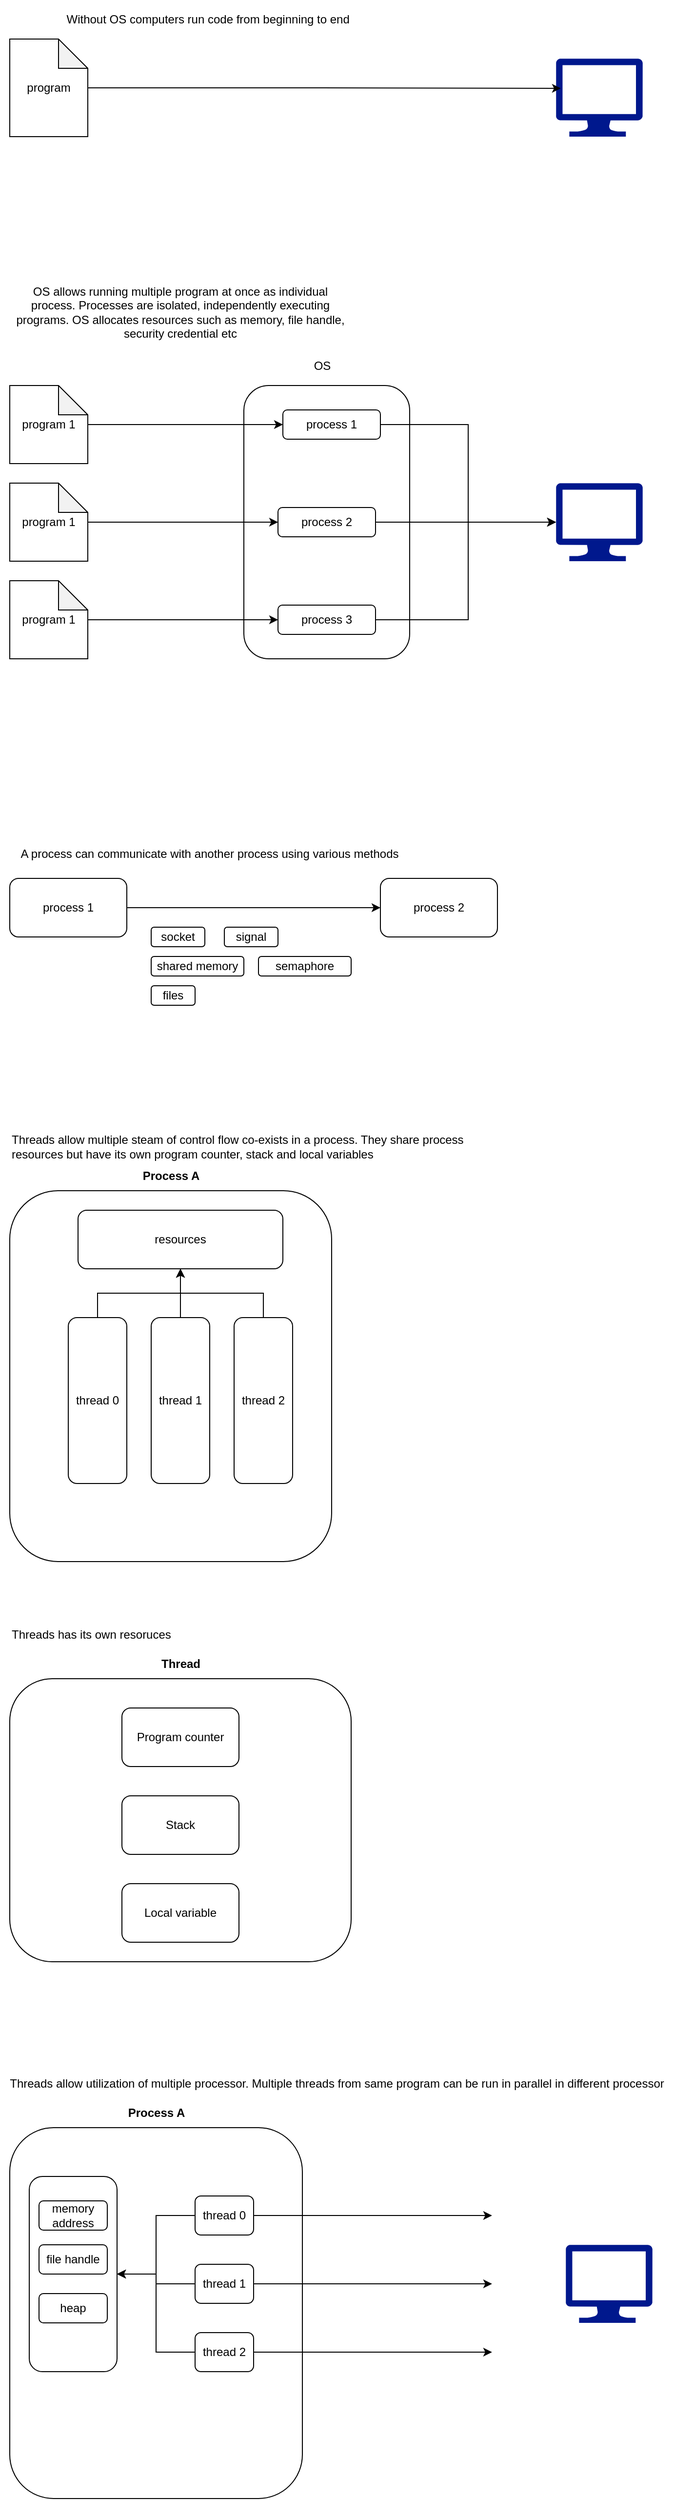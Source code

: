 <mxfile version="21.0.6" type="github">
  <diagram name="Page-1" id="zzJige97TeMY7KXkQtBV">
    <mxGraphModel dx="1230" dy="1107" grid="1" gridSize="10" guides="1" tooltips="1" connect="1" arrows="1" fold="1" page="1" pageScale="1" pageWidth="850" pageHeight="1100" math="0" shadow="0">
      <root>
        <mxCell id="0" />
        <mxCell id="1" parent="0" />
        <mxCell id="JkH7i1ufDesfbqQWiOq2-1" value="" style="sketch=0;aspect=fixed;pointerEvents=1;shadow=0;dashed=0;html=1;strokeColor=none;labelPosition=center;verticalLabelPosition=bottom;verticalAlign=top;align=center;fillColor=#00188D;shape=mxgraph.azure.computer" parent="1" vertex="1">
          <mxGeometry x="680" y="110" width="88.89" height="80" as="geometry" />
        </mxCell>
        <mxCell id="JkH7i1ufDesfbqQWiOq2-3" style="edgeStyle=orthogonalEdgeStyle;rounded=0;orthogonalLoop=1;jettySize=auto;html=1;entryX=0.056;entryY=0.381;entryDx=0;entryDy=0;entryPerimeter=0;" parent="1" source="JkH7i1ufDesfbqQWiOq2-2" target="JkH7i1ufDesfbqQWiOq2-1" edge="1">
          <mxGeometry relative="1" as="geometry" />
        </mxCell>
        <mxCell id="JkH7i1ufDesfbqQWiOq2-2" value="program" style="shape=note;whiteSpace=wrap;html=1;backgroundOutline=1;darkOpacity=0.05;" parent="1" vertex="1">
          <mxGeometry x="120" y="90" width="80" height="100" as="geometry" />
        </mxCell>
        <mxCell id="JkH7i1ufDesfbqQWiOq2-5" value="Without OS computers run code from beginning to end&amp;nbsp; " style="text;html=1;strokeColor=none;fillColor=none;align=center;verticalAlign=middle;whiteSpace=wrap;rounded=0;" parent="1" vertex="1">
          <mxGeometry x="150" y="50" width="350" height="40" as="geometry" />
        </mxCell>
        <mxCell id="JkH7i1ufDesfbqQWiOq2-33" value="" style="group" parent="1" vertex="1" connectable="0">
          <mxGeometry x="120" y="910" width="500" height="170" as="geometry" />
        </mxCell>
        <mxCell id="JkH7i1ufDesfbqQWiOq2-23" value="process 1" style="rounded=1;whiteSpace=wrap;html=1;" parent="JkH7i1ufDesfbqQWiOq2-33" vertex="1">
          <mxGeometry y="40" width="120" height="60" as="geometry" />
        </mxCell>
        <mxCell id="JkH7i1ufDesfbqQWiOq2-25" value="process 2" style="rounded=1;whiteSpace=wrap;html=1;" parent="JkH7i1ufDesfbqQWiOq2-33" vertex="1">
          <mxGeometry x="380" y="40" width="120" height="60" as="geometry" />
        </mxCell>
        <mxCell id="JkH7i1ufDesfbqQWiOq2-26" style="edgeStyle=orthogonalEdgeStyle;rounded=0;orthogonalLoop=1;jettySize=auto;html=1;entryX=0;entryY=0.5;entryDx=0;entryDy=0;" parent="JkH7i1ufDesfbqQWiOq2-33" source="JkH7i1ufDesfbqQWiOq2-23" target="JkH7i1ufDesfbqQWiOq2-25" edge="1">
          <mxGeometry relative="1" as="geometry" />
        </mxCell>
        <mxCell id="JkH7i1ufDesfbqQWiOq2-27" value="socket" style="rounded=1;whiteSpace=wrap;html=1;" parent="JkH7i1ufDesfbqQWiOq2-33" vertex="1">
          <mxGeometry x="145" y="90" width="55" height="20" as="geometry" />
        </mxCell>
        <mxCell id="JkH7i1ufDesfbqQWiOq2-28" value="signal" style="rounded=1;whiteSpace=wrap;html=1;" parent="JkH7i1ufDesfbqQWiOq2-33" vertex="1">
          <mxGeometry x="220" y="90" width="55" height="20" as="geometry" />
        </mxCell>
        <mxCell id="JkH7i1ufDesfbqQWiOq2-29" value="shared memory" style="rounded=1;whiteSpace=wrap;html=1;" parent="JkH7i1ufDesfbqQWiOq2-33" vertex="1">
          <mxGeometry x="145" y="120" width="95" height="20" as="geometry" />
        </mxCell>
        <mxCell id="JkH7i1ufDesfbqQWiOq2-30" value="semaphore" style="rounded=1;whiteSpace=wrap;html=1;" parent="JkH7i1ufDesfbqQWiOq2-33" vertex="1">
          <mxGeometry x="255" y="120" width="95" height="20" as="geometry" />
        </mxCell>
        <mxCell id="JkH7i1ufDesfbqQWiOq2-31" value="files" style="rounded=1;whiteSpace=wrap;html=1;" parent="JkH7i1ufDesfbqQWiOq2-33" vertex="1">
          <mxGeometry x="145" y="150" width="45" height="20" as="geometry" />
        </mxCell>
        <mxCell id="JkH7i1ufDesfbqQWiOq2-32" value="A process can communicate with another process using various methods" style="text;html=1;strokeColor=none;fillColor=none;align=center;verticalAlign=middle;whiteSpace=wrap;rounded=0;" parent="JkH7i1ufDesfbqQWiOq2-33" vertex="1">
          <mxGeometry width="410" height="30" as="geometry" />
        </mxCell>
        <mxCell id="V-LQptZzLtnRlGMCpA8p-10" value="" style="group" vertex="1" connectable="0" parent="1">
          <mxGeometry x="120" y="330" width="648.89" height="395" as="geometry" />
        </mxCell>
        <mxCell id="JkH7i1ufDesfbqQWiOq2-22" value="OS allows running multiple program at once as individual process. Processes are isolated, independently executing programs. OS allocates resources such as memory, file handle, security credential etc" style="text;html=1;strokeColor=none;fillColor=none;align=center;verticalAlign=middle;whiteSpace=wrap;rounded=0;" parent="V-LQptZzLtnRlGMCpA8p-10" vertex="1">
          <mxGeometry width="350" height="80" as="geometry" />
        </mxCell>
        <mxCell id="JkH7i1ufDesfbqQWiOq2-12" value="" style="rounded=1;whiteSpace=wrap;html=1;align=left;" parent="V-LQptZzLtnRlGMCpA8p-10" vertex="1">
          <mxGeometry x="240" y="115" width="170" height="280" as="geometry" />
        </mxCell>
        <mxCell id="JkH7i1ufDesfbqQWiOq2-6" value="" style="sketch=0;aspect=fixed;pointerEvents=1;shadow=0;dashed=0;html=1;strokeColor=none;labelPosition=center;verticalLabelPosition=bottom;verticalAlign=top;align=center;fillColor=#00188D;shape=mxgraph.azure.computer" parent="V-LQptZzLtnRlGMCpA8p-10" vertex="1">
          <mxGeometry x="560" y="215" width="88.89" height="80" as="geometry" />
        </mxCell>
        <mxCell id="JkH7i1ufDesfbqQWiOq2-20" style="edgeStyle=orthogonalEdgeStyle;rounded=0;orthogonalLoop=1;jettySize=auto;html=1;exitX=1;exitY=0.5;exitDx=0;exitDy=0;entryX=0;entryY=0.5;entryDx=0;entryDy=0;entryPerimeter=0;" parent="V-LQptZzLtnRlGMCpA8p-10" source="JkH7i1ufDesfbqQWiOq2-13" target="JkH7i1ufDesfbqQWiOq2-6" edge="1">
          <mxGeometry relative="1" as="geometry">
            <Array as="points">
              <mxPoint x="470" y="155" />
              <mxPoint x="470" y="255" />
            </Array>
          </mxGeometry>
        </mxCell>
        <mxCell id="JkH7i1ufDesfbqQWiOq2-8" value="program 1" style="shape=note;whiteSpace=wrap;html=1;backgroundOutline=1;darkOpacity=0.05;" parent="V-LQptZzLtnRlGMCpA8p-10" vertex="1">
          <mxGeometry y="115" width="80" height="80" as="geometry" />
        </mxCell>
        <mxCell id="JkH7i1ufDesfbqQWiOq2-17" style="edgeStyle=orthogonalEdgeStyle;rounded=0;orthogonalLoop=1;jettySize=auto;html=1;entryX=0;entryY=0.5;entryDx=0;entryDy=0;" parent="V-LQptZzLtnRlGMCpA8p-10" source="JkH7i1ufDesfbqQWiOq2-8" target="JkH7i1ufDesfbqQWiOq2-13" edge="1">
          <mxGeometry relative="1" as="geometry" />
        </mxCell>
        <mxCell id="JkH7i1ufDesfbqQWiOq2-10" value="program 1" style="shape=note;whiteSpace=wrap;html=1;backgroundOutline=1;darkOpacity=0.05;" parent="V-LQptZzLtnRlGMCpA8p-10" vertex="1">
          <mxGeometry y="215" width="80" height="80" as="geometry" />
        </mxCell>
        <mxCell id="JkH7i1ufDesfbqQWiOq2-11" value="program 1" style="shape=note;whiteSpace=wrap;html=1;backgroundOutline=1;darkOpacity=0.05;" parent="V-LQptZzLtnRlGMCpA8p-10" vertex="1">
          <mxGeometry y="315" width="80" height="80" as="geometry" />
        </mxCell>
        <mxCell id="JkH7i1ufDesfbqQWiOq2-13" value="process 1" style="rounded=1;whiteSpace=wrap;html=1;" parent="V-LQptZzLtnRlGMCpA8p-10" vertex="1">
          <mxGeometry x="280" y="140" width="100" height="30" as="geometry" />
        </mxCell>
        <mxCell id="V-LQptZzLtnRlGMCpA8p-8" style="edgeStyle=orthogonalEdgeStyle;rounded=0;orthogonalLoop=1;jettySize=auto;html=1;entryX=0;entryY=0.5;entryDx=0;entryDy=0;entryPerimeter=0;" edge="1" parent="V-LQptZzLtnRlGMCpA8p-10" source="JkH7i1ufDesfbqQWiOq2-14" target="JkH7i1ufDesfbqQWiOq2-6">
          <mxGeometry relative="1" as="geometry" />
        </mxCell>
        <mxCell id="JkH7i1ufDesfbqQWiOq2-14" value="process 2" style="rounded=1;whiteSpace=wrap;html=1;" parent="V-LQptZzLtnRlGMCpA8p-10" vertex="1">
          <mxGeometry x="275" y="240" width="100" height="30" as="geometry" />
        </mxCell>
        <mxCell id="JkH7i1ufDesfbqQWiOq2-18" style="edgeStyle=orthogonalEdgeStyle;rounded=0;orthogonalLoop=1;jettySize=auto;html=1;" parent="V-LQptZzLtnRlGMCpA8p-10" source="JkH7i1ufDesfbqQWiOq2-10" target="JkH7i1ufDesfbqQWiOq2-14" edge="1">
          <mxGeometry relative="1" as="geometry" />
        </mxCell>
        <mxCell id="V-LQptZzLtnRlGMCpA8p-9" style="edgeStyle=orthogonalEdgeStyle;rounded=0;orthogonalLoop=1;jettySize=auto;html=1;entryX=0;entryY=0.5;entryDx=0;entryDy=0;entryPerimeter=0;" edge="1" parent="V-LQptZzLtnRlGMCpA8p-10" source="JkH7i1ufDesfbqQWiOq2-15" target="JkH7i1ufDesfbqQWiOq2-6">
          <mxGeometry relative="1" as="geometry">
            <Array as="points">
              <mxPoint x="470" y="355" />
              <mxPoint x="470" y="255" />
            </Array>
          </mxGeometry>
        </mxCell>
        <mxCell id="JkH7i1ufDesfbqQWiOq2-15" value="process 3" style="rounded=1;whiteSpace=wrap;html=1;" parent="V-LQptZzLtnRlGMCpA8p-10" vertex="1">
          <mxGeometry x="275" y="340" width="100" height="30" as="geometry" />
        </mxCell>
        <mxCell id="JkH7i1ufDesfbqQWiOq2-19" style="edgeStyle=orthogonalEdgeStyle;rounded=0;orthogonalLoop=1;jettySize=auto;html=1;entryX=0;entryY=0.5;entryDx=0;entryDy=0;" parent="V-LQptZzLtnRlGMCpA8p-10" source="JkH7i1ufDesfbqQWiOq2-11" target="JkH7i1ufDesfbqQWiOq2-15" edge="1">
          <mxGeometry relative="1" as="geometry" />
        </mxCell>
        <mxCell id="JkH7i1ufDesfbqQWiOq2-16" value="OS" style="text;html=1;align=center;verticalAlign=middle;resizable=0;points=[];autosize=1;strokeColor=none;fillColor=none;" parent="V-LQptZzLtnRlGMCpA8p-10" vertex="1">
          <mxGeometry x="300" y="80" width="40" height="30" as="geometry" />
        </mxCell>
        <mxCell id="V-LQptZzLtnRlGMCpA8p-16" value="" style="group" vertex="1" connectable="0" parent="1">
          <mxGeometry x="120" y="1210" width="500" height="440" as="geometry" />
        </mxCell>
        <mxCell id="V-LQptZzLtnRlGMCpA8p-1" value="" style="rounded=1;whiteSpace=wrap;html=1;" vertex="1" parent="V-LQptZzLtnRlGMCpA8p-16">
          <mxGeometry y="60" width="330" height="380" as="geometry" />
        </mxCell>
        <mxCell id="V-LQptZzLtnRlGMCpA8p-2" value="thread 0" style="rounded=1;whiteSpace=wrap;html=1;" vertex="1" parent="V-LQptZzLtnRlGMCpA8p-16">
          <mxGeometry x="60" y="190" width="60" height="170" as="geometry" />
        </mxCell>
        <mxCell id="V-LQptZzLtnRlGMCpA8p-5" value="thread 1" style="rounded=1;whiteSpace=wrap;html=1;" vertex="1" parent="V-LQptZzLtnRlGMCpA8p-16">
          <mxGeometry x="145" y="190" width="60" height="170" as="geometry" />
        </mxCell>
        <mxCell id="V-LQptZzLtnRlGMCpA8p-6" value="thread 2" style="rounded=1;whiteSpace=wrap;html=1;" vertex="1" parent="V-LQptZzLtnRlGMCpA8p-16">
          <mxGeometry x="230" y="190" width="60" height="170" as="geometry" />
        </mxCell>
        <mxCell id="V-LQptZzLtnRlGMCpA8p-7" value="&lt;b&gt;Process A&lt;/b&gt;" style="text;html=1;align=center;verticalAlign=middle;resizable=0;points=[];autosize=1;strokeColor=none;fillColor=none;" vertex="1" parent="V-LQptZzLtnRlGMCpA8p-16">
          <mxGeometry x="125" y="30" width="80" height="30" as="geometry" />
        </mxCell>
        <mxCell id="V-LQptZzLtnRlGMCpA8p-11" value="resources" style="rounded=1;whiteSpace=wrap;html=1;" vertex="1" parent="V-LQptZzLtnRlGMCpA8p-16">
          <mxGeometry x="70" y="80" width="210" height="60" as="geometry" />
        </mxCell>
        <mxCell id="V-LQptZzLtnRlGMCpA8p-12" style="edgeStyle=orthogonalEdgeStyle;rounded=0;orthogonalLoop=1;jettySize=auto;html=1;" edge="1" parent="V-LQptZzLtnRlGMCpA8p-16" source="V-LQptZzLtnRlGMCpA8p-2" target="V-LQptZzLtnRlGMCpA8p-11">
          <mxGeometry relative="1" as="geometry" />
        </mxCell>
        <mxCell id="V-LQptZzLtnRlGMCpA8p-13" style="edgeStyle=orthogonalEdgeStyle;rounded=0;orthogonalLoop=1;jettySize=auto;html=1;entryX=0.5;entryY=1;entryDx=0;entryDy=0;" edge="1" parent="V-LQptZzLtnRlGMCpA8p-16" source="V-LQptZzLtnRlGMCpA8p-5" target="V-LQptZzLtnRlGMCpA8p-11">
          <mxGeometry relative="1" as="geometry" />
        </mxCell>
        <mxCell id="V-LQptZzLtnRlGMCpA8p-14" style="edgeStyle=orthogonalEdgeStyle;rounded=0;orthogonalLoop=1;jettySize=auto;html=1;" edge="1" parent="V-LQptZzLtnRlGMCpA8p-16" source="V-LQptZzLtnRlGMCpA8p-6" target="V-LQptZzLtnRlGMCpA8p-11">
          <mxGeometry relative="1" as="geometry" />
        </mxCell>
        <mxCell id="V-LQptZzLtnRlGMCpA8p-15" value="Threads allow multiple steam of control flow co-exists in a process. They share process resources but have its own program counter, stack and local variables" style="text;html=1;strokeColor=none;fillColor=none;align=left;verticalAlign=middle;whiteSpace=wrap;rounded=0;" vertex="1" parent="V-LQptZzLtnRlGMCpA8p-16">
          <mxGeometry width="500" height="30" as="geometry" />
        </mxCell>
        <mxCell id="V-LQptZzLtnRlGMCpA8p-48" value="" style="group" vertex="1" connectable="0" parent="1">
          <mxGeometry x="120" y="1710" width="350" height="350" as="geometry" />
        </mxCell>
        <mxCell id="V-LQptZzLtnRlGMCpA8p-17" value="" style="rounded=1;whiteSpace=wrap;html=1;" vertex="1" parent="V-LQptZzLtnRlGMCpA8p-48">
          <mxGeometry y="60" width="350" height="290" as="geometry" />
        </mxCell>
        <mxCell id="V-LQptZzLtnRlGMCpA8p-18" value="Program counter" style="rounded=1;whiteSpace=wrap;html=1;" vertex="1" parent="V-LQptZzLtnRlGMCpA8p-48">
          <mxGeometry x="115" y="90" width="120" height="60" as="geometry" />
        </mxCell>
        <mxCell id="V-LQptZzLtnRlGMCpA8p-20" value="Stack" style="rounded=1;whiteSpace=wrap;html=1;" vertex="1" parent="V-LQptZzLtnRlGMCpA8p-48">
          <mxGeometry x="115" y="180" width="120" height="60" as="geometry" />
        </mxCell>
        <mxCell id="V-LQptZzLtnRlGMCpA8p-21" value="Local variable" style="rounded=1;whiteSpace=wrap;html=1;" vertex="1" parent="V-LQptZzLtnRlGMCpA8p-48">
          <mxGeometry x="115" y="270" width="120" height="60" as="geometry" />
        </mxCell>
        <mxCell id="V-LQptZzLtnRlGMCpA8p-22" value="&lt;b&gt;Thread&lt;/b&gt;" style="text;html=1;align=center;verticalAlign=middle;resizable=0;points=[];autosize=1;strokeColor=none;fillColor=none;" vertex="1" parent="V-LQptZzLtnRlGMCpA8p-48">
          <mxGeometry x="145" y="30" width="60" height="30" as="geometry" />
        </mxCell>
        <mxCell id="V-LQptZzLtnRlGMCpA8p-47" value="Threads has its own resoruces" style="text;html=1;strokeColor=none;fillColor=none;align=left;verticalAlign=middle;whiteSpace=wrap;rounded=0;" vertex="1" parent="V-LQptZzLtnRlGMCpA8p-48">
          <mxGeometry width="295" height="30" as="geometry" />
        </mxCell>
        <mxCell id="V-LQptZzLtnRlGMCpA8p-50" value="" style="group" vertex="1" connectable="0" parent="1">
          <mxGeometry x="110" y="2180" width="690" height="430" as="geometry" />
        </mxCell>
        <mxCell id="V-LQptZzLtnRlGMCpA8p-23" value="" style="rounded=1;whiteSpace=wrap;html=1;" vertex="1" parent="V-LQptZzLtnRlGMCpA8p-50">
          <mxGeometry x="10" y="50" width="300" height="380" as="geometry" />
        </mxCell>
        <mxCell id="V-LQptZzLtnRlGMCpA8p-24" value="thread 0" style="rounded=1;whiteSpace=wrap;html=1;" vertex="1" parent="V-LQptZzLtnRlGMCpA8p-50">
          <mxGeometry x="200" y="120" width="60" height="40" as="geometry" />
        </mxCell>
        <mxCell id="V-LQptZzLtnRlGMCpA8p-25" value="thread 1" style="rounded=1;whiteSpace=wrap;html=1;" vertex="1" parent="V-LQptZzLtnRlGMCpA8p-50">
          <mxGeometry x="200" y="190" width="60" height="40" as="geometry" />
        </mxCell>
        <mxCell id="V-LQptZzLtnRlGMCpA8p-26" value="thread 2" style="rounded=1;whiteSpace=wrap;html=1;" vertex="1" parent="V-LQptZzLtnRlGMCpA8p-50">
          <mxGeometry x="200" y="260" width="60" height="40" as="geometry" />
        </mxCell>
        <mxCell id="V-LQptZzLtnRlGMCpA8p-27" value="" style="rounded=1;whiteSpace=wrap;html=1;" vertex="1" parent="V-LQptZzLtnRlGMCpA8p-50">
          <mxGeometry x="30" y="100" width="90" height="200" as="geometry" />
        </mxCell>
        <mxCell id="V-LQptZzLtnRlGMCpA8p-42" style="edgeStyle=orthogonalEdgeStyle;rounded=0;orthogonalLoop=1;jettySize=auto;html=1;" edge="1" parent="V-LQptZzLtnRlGMCpA8p-50" source="V-LQptZzLtnRlGMCpA8p-25" target="V-LQptZzLtnRlGMCpA8p-27">
          <mxGeometry relative="1" as="geometry" />
        </mxCell>
        <mxCell id="V-LQptZzLtnRlGMCpA8p-43" style="edgeStyle=orthogonalEdgeStyle;rounded=0;orthogonalLoop=1;jettySize=auto;html=1;entryX=1;entryY=0.5;entryDx=0;entryDy=0;" edge="1" parent="V-LQptZzLtnRlGMCpA8p-50" source="V-LQptZzLtnRlGMCpA8p-26" target="V-LQptZzLtnRlGMCpA8p-27">
          <mxGeometry relative="1" as="geometry" />
        </mxCell>
        <mxCell id="V-LQptZzLtnRlGMCpA8p-28" style="edgeStyle=orthogonalEdgeStyle;rounded=0;orthogonalLoop=1;jettySize=auto;html=1;" edge="1" parent="V-LQptZzLtnRlGMCpA8p-50" source="V-LQptZzLtnRlGMCpA8p-24" target="V-LQptZzLtnRlGMCpA8p-27">
          <mxGeometry relative="1" as="geometry" />
        </mxCell>
        <mxCell id="V-LQptZzLtnRlGMCpA8p-31" value="" style="sketch=0;aspect=fixed;pointerEvents=1;shadow=0;dashed=0;html=1;strokeColor=none;labelPosition=center;verticalLabelPosition=bottom;verticalAlign=top;align=center;fillColor=#00188D;shape=mxgraph.azure.computer" vertex="1" parent="V-LQptZzLtnRlGMCpA8p-50">
          <mxGeometry x="580" y="170" width="88.89" height="80" as="geometry" />
        </mxCell>
        <mxCell id="V-LQptZzLtnRlGMCpA8p-34" value="&lt;b&gt;Process A&lt;/b&gt;" style="text;html=1;align=center;verticalAlign=middle;resizable=0;points=[];autosize=1;strokeColor=none;fillColor=none;" vertex="1" parent="V-LQptZzLtnRlGMCpA8p-50">
          <mxGeometry x="120" y="20" width="80" height="30" as="geometry" />
        </mxCell>
        <mxCell id="V-LQptZzLtnRlGMCpA8p-38" value="" style="shape=image;html=1;verticalAlign=top;verticalLabelPosition=bottom;labelBackgroundColor=#ffffff;imageAspect=0;aspect=fixed;image=https://cdn1.iconfinder.com/data/icons/unicons-line-vol-5/24/processor-128.png" vertex="1" parent="V-LQptZzLtnRlGMCpA8p-50">
          <mxGeometry x="504.45" y="122.22" width="35.55" height="35.55" as="geometry" />
        </mxCell>
        <mxCell id="V-LQptZzLtnRlGMCpA8p-44" style="edgeStyle=orthogonalEdgeStyle;rounded=0;orthogonalLoop=1;jettySize=auto;html=1;entryX=0;entryY=0.5;entryDx=0;entryDy=0;" edge="1" parent="V-LQptZzLtnRlGMCpA8p-50" source="V-LQptZzLtnRlGMCpA8p-24" target="V-LQptZzLtnRlGMCpA8p-38">
          <mxGeometry relative="1" as="geometry" />
        </mxCell>
        <mxCell id="V-LQptZzLtnRlGMCpA8p-39" value="" style="shape=image;html=1;verticalAlign=top;verticalLabelPosition=bottom;labelBackgroundColor=#ffffff;imageAspect=0;aspect=fixed;image=https://cdn1.iconfinder.com/data/icons/unicons-line-vol-5/24/processor-128.png" vertex="1" parent="V-LQptZzLtnRlGMCpA8p-50">
          <mxGeometry x="504.45" y="260" width="40" height="40" as="geometry" />
        </mxCell>
        <mxCell id="V-LQptZzLtnRlGMCpA8p-46" style="edgeStyle=orthogonalEdgeStyle;rounded=0;orthogonalLoop=1;jettySize=auto;html=1;entryX=0;entryY=0.5;entryDx=0;entryDy=0;" edge="1" parent="V-LQptZzLtnRlGMCpA8p-50" source="V-LQptZzLtnRlGMCpA8p-26" target="V-LQptZzLtnRlGMCpA8p-39">
          <mxGeometry relative="1" as="geometry" />
        </mxCell>
        <mxCell id="V-LQptZzLtnRlGMCpA8p-40" value="" style="shape=image;html=1;verticalAlign=top;verticalLabelPosition=bottom;labelBackgroundColor=#ffffff;imageAspect=0;aspect=fixed;image=https://cdn1.iconfinder.com/data/icons/unicons-line-vol-5/24/processor-128.png" vertex="1" parent="V-LQptZzLtnRlGMCpA8p-50">
          <mxGeometry x="504.45" y="190" width="40" height="40" as="geometry" />
        </mxCell>
        <mxCell id="V-LQptZzLtnRlGMCpA8p-49" value="Threads allow utilization of multiple processor. Multiple threads from same program can be run in parallel in different processor" style="text;html=1;align=center;verticalAlign=middle;resizable=0;points=[];autosize=1;strokeColor=none;fillColor=none;" vertex="1" parent="V-LQptZzLtnRlGMCpA8p-50">
          <mxGeometry y="-10" width="690" height="30" as="geometry" />
        </mxCell>
        <mxCell id="V-LQptZzLtnRlGMCpA8p-45" style="edgeStyle=orthogonalEdgeStyle;rounded=0;orthogonalLoop=1;jettySize=auto;html=1;" edge="1" parent="V-LQptZzLtnRlGMCpA8p-50" source="V-LQptZzLtnRlGMCpA8p-25" target="V-LQptZzLtnRlGMCpA8p-40">
          <mxGeometry relative="1" as="geometry" />
        </mxCell>
        <mxCell id="V-LQptZzLtnRlGMCpA8p-51" value="memory address" style="rounded=1;whiteSpace=wrap;html=1;" vertex="1" parent="V-LQptZzLtnRlGMCpA8p-50">
          <mxGeometry x="40" y="125" width="70" height="30" as="geometry" />
        </mxCell>
        <mxCell id="V-LQptZzLtnRlGMCpA8p-52" value="file handle" style="rounded=1;whiteSpace=wrap;html=1;" vertex="1" parent="V-LQptZzLtnRlGMCpA8p-50">
          <mxGeometry x="40" y="170" width="70" height="30" as="geometry" />
        </mxCell>
        <mxCell id="V-LQptZzLtnRlGMCpA8p-53" value="heap" style="rounded=1;whiteSpace=wrap;html=1;" vertex="1" parent="V-LQptZzLtnRlGMCpA8p-50">
          <mxGeometry x="40" y="220" width="70" height="30" as="geometry" />
        </mxCell>
      </root>
    </mxGraphModel>
  </diagram>
</mxfile>
